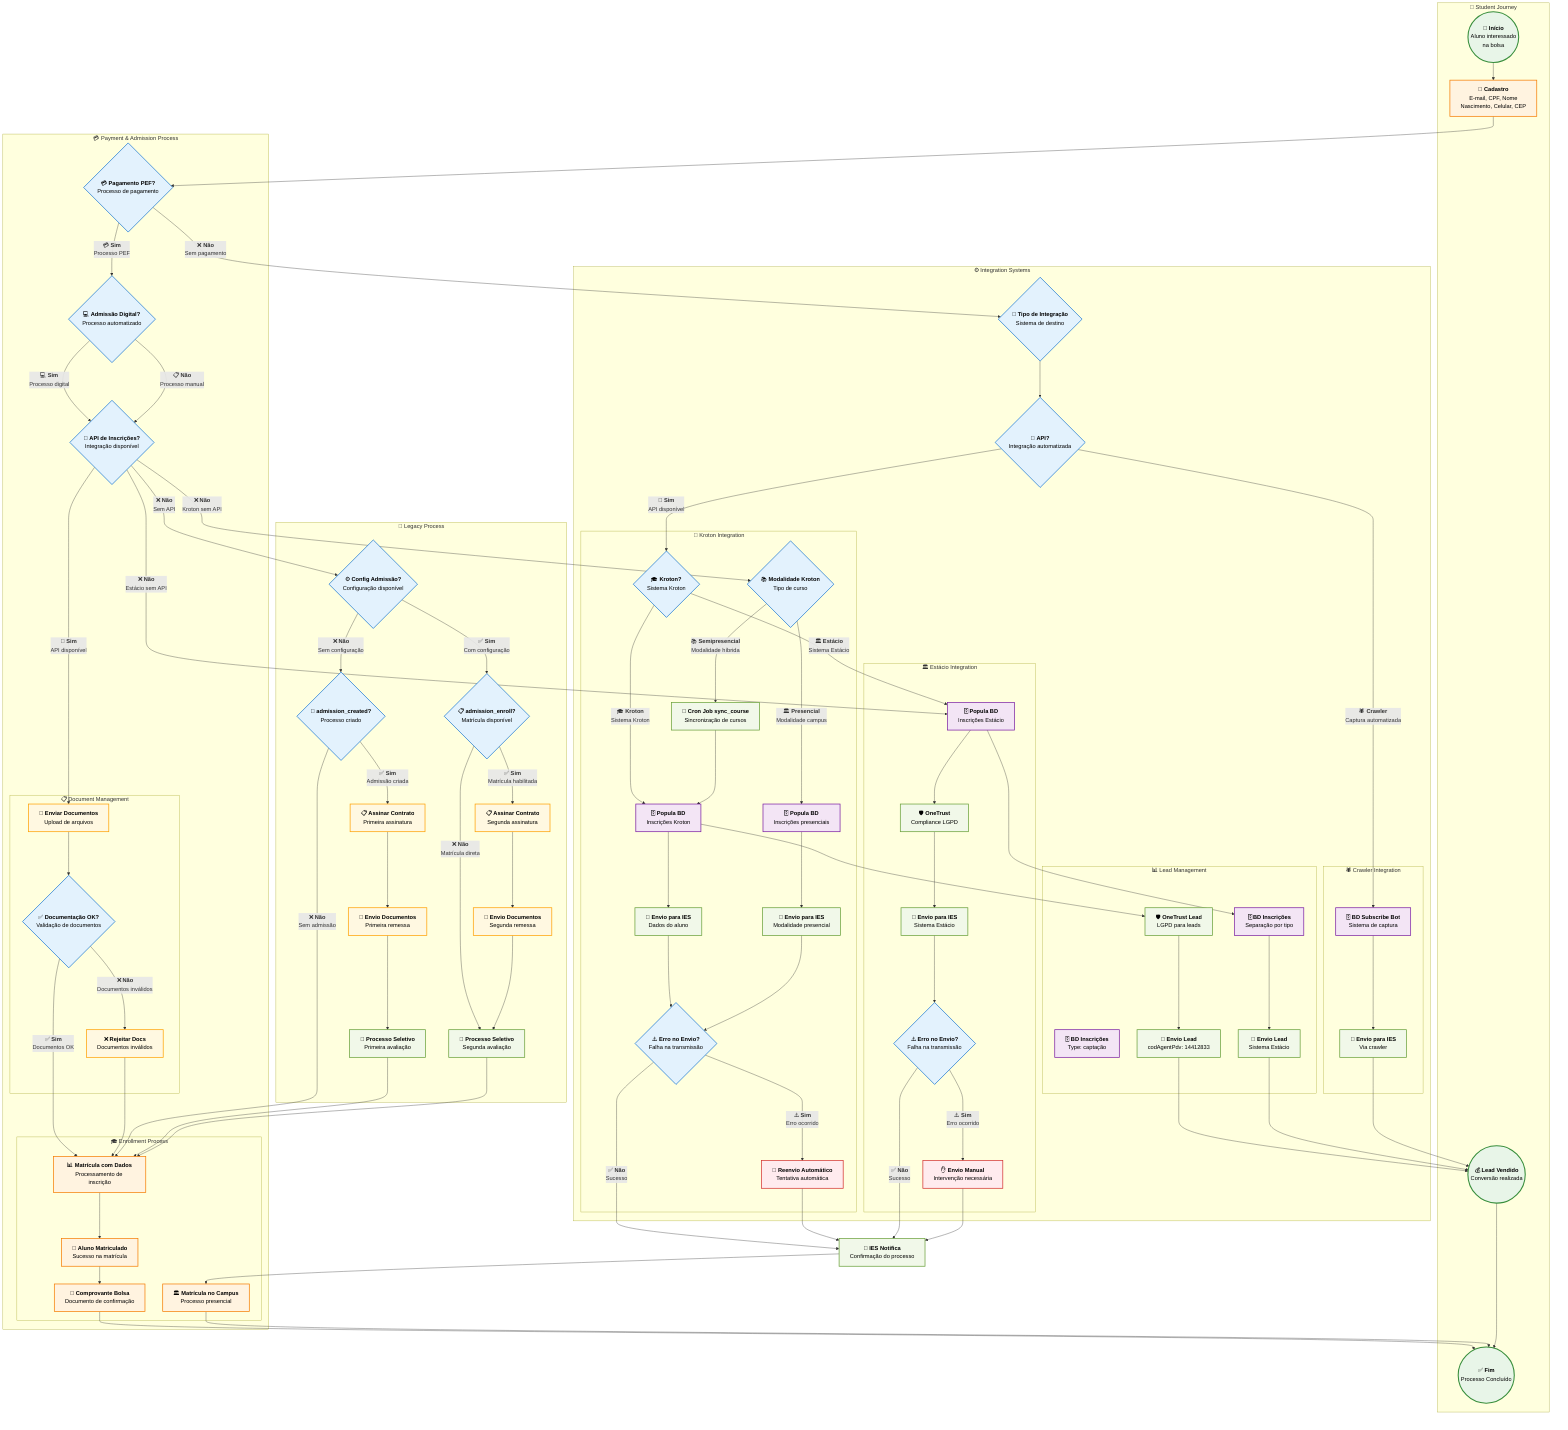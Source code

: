 flowchart TD
    %% Enhanced Enrollment Flow with Pastel Colors, Emoticons & Subgraphs
    
    subgraph "🎯 Student Journey"
        INICIO(("`🚀 **Início**
        Aluno interessado
        na bolsa`"))
        CADASTRO["`📝 **Cadastro**
        E-mail, CPF, Nome
        Nascimento, Celular, CEP`"]
        FIM(("`✅ **Fim**
        Processo Concluído`"))
        LEAD_SOLD(("`💰 **Lead Vendido**
        Conversão realizada`"))
    end
    
    subgraph "💳 Payment & Admission Process"
        PAYMENT_CHECK{"`💳 **Pagamento PEF?**
        Processo de pagamento`"}
        DIGITAL_ADMISSION{"`💻 **Admissão Digital?**
        Processo automatizado`"}
        API_CHECK{"`🔌 **API de Inscrições?**
        Integração disponível`"}
        
        subgraph "📋 Document Management"
            SEND_DOCS["`📄 **Enviar Documentos**
            Upload de arquivos`"]
            DOC_CHECK{"`✅ **Documentação OK?**
            Validação de documentos`"}
            REJECT_DOCS["`❌ **Rejeitar Docs**
            Documentos inválidos`"]
        end
        
        subgraph "🎓 Enrollment Process"
            ENROLL_DATA["`📊 **Matrícula com Dados**
            Processamento de inscrição`"]
            STUDENT_ENROLLED["`🎉 **Aluno Matriculado**
            Sucesso na matrícula`"]
            VOUCHER["`🎫 **Comprovante Bolsa**
            Documento de confirmação`"]
            CAMPUS_ENROLL["`🏛️ **Matrícula no Campus**
            Processo presencial`"]
        end
    end
    
    subgraph "⚙️ Integration Systems"
        INTEGRATION_TYPE{"`🔧 **Tipo de Integração**
        Sistema de destino`"}
        API_INTEGRATION{"`🔌 **API?**
        Integração automatizada`"}
        
        subgraph "🔄 Kroton Integration"
            KROTON_CHECK{"`🎓 **Kroton?**
            Sistema Kroton`"}
            KROTON_MODE{"`📚 **Modalidade Kroton**
            Tipo de curso`"}
            
            SYNC_COURSE["`🔄 **Cron Job sync_course**
            Sincronização de cursos`"]
            KROTON_BD_1["`🗄️ **Popula BD**
            Inscrições Kroton`"]
            KROTON_SEND_1["`📡 **Envio para IES**
            Dados do aluno`"]
            KROTON_ERROR_1{"`⚠️ **Erro no Envio?**
            Falha na transmissão`"}
            KROTON_RETRY["`🔄 **Reenvio Automático**
            Tentativa automática`"]
            
            KROTON_BD_2["`🗄️ **Popula BD**
            Inscrições presenciais`"]
            KROTON_SEND_2["`📡 **Envio para IES**
            Modalidade presencial`"]
        end
        
        subgraph "🏛️ Estácio Integration"
            ESTACIO_BD["`🗄️ **Popula BD**
            Inscrições Estácio`"]
            ONETRUST["`🛡️ **OneTrust**
            Compliance LGPD`"]
            ESTACIO_SEND["`📡 **Envio para IES**
            Sistema Estácio`"]
            ESTACIO_ERROR{"`⚠️ **Erro no Envio?**
            Falha na transmissão`"}
            MANUAL_SEND["`✋ **Envio Manual**
            Intervenção necessária`"]
        end
        
        subgraph "🕷️ Crawler Integration"
            CRAWLER_BD["`🗄️ **BD Subscribe Bot**
            Sistema de captura`"]
            CRAWLER_SEND["`📡 **Envio para IES**
            Via crawler`"]
        end
        
        subgraph "📊 Lead Management"
            LEAD_BD_KROTON["`🗄️ **BD Inscrições**
            Type: captação`"]
            LEAD_ONETRUST["`🛡️ **OneTrust Lead**
            LGPD para leads`"]
            LEAD_SEND_KROTON["`📡 **Envio Lead**
            codAgentPdv: 14412833`"]
            
            LEAD_BD_ESTACIO["`🗄️ **BD Inscrições**
            Separação por tipo`"]
            LEAD_SEND_ESTACIO["`📡 **Envio Lead**
            Sistema Estácio`"]
        end
    end
    
    subgraph "🔧 Legacy Process"
        CONFIG_CHECK{"`⚙️ **Config Admissão?**
        Configuração disponível`"}
        ADMISSION_CHECK{"`🎯 **admission_created?**
        Processo criado`"}
        ENROLL_CHECK{"`📋 **admission_enroll?**
        Matrícula disponível`"}
        
        CONTRACT_1["`📋 **Assinar Contrato**
        Primeira assinatura`"]
        SEND_DOCS_1["`📄 **Envio Documentos**
        Primeira remessa`"]
        SELECTIVE_1["`🎯 **Processo Seletivo**
        Primeira avaliação`"]
        
        CONTRACT_2["`📋 **Assinar Contrato**
        Segunda assinatura`"]
        SEND_DOCS_2["`📄 **Envio Documentos**
        Segunda remessa`"]
        SELECTIVE_2["`🎯 **Processo Seletivo**
        Segunda avaliação`"]
    end
    
    %% Main Flow
    INICIO --> CADASTRO
    CADASTRO --> PAYMENT_CHECK
    
    %% Payment Flow
    PAYMENT_CHECK -->|"`💳 **Sim**
    Processo PEF`"| DIGITAL_ADMISSION
    PAYMENT_CHECK -->|"`❌ **Não**
    Sem pagamento`"| INTEGRATION_TYPE
    
    %% Digital Admission Flow
    DIGITAL_ADMISSION -->|"`💻 **Sim**
    Processo digital`"| API_CHECK
    DIGITAL_ADMISSION -->|"`📋 **Não**
    Processo manual`"| API_CHECK
    
    API_CHECK -->|"`🔌 **Sim**
    API disponível`"| SEND_DOCS
    API_CHECK -->|"`❌ **Não**
    Sem API`"| CONFIG_CHECK
    
    %% Document Management Flow
    SEND_DOCS --> DOC_CHECK
    DOC_CHECK -->|"`✅ **Sim**
    Documentos OK`"| ENROLL_DATA
    DOC_CHECK -->|"`❌ **Não**
    Documentos inválidos`"| REJECT_DOCS
    REJECT_DOCS --> ENROLL_DATA
    
    %% Enrollment Flow
    ENROLL_DATA --> STUDENT_ENROLLED
    STUDENT_ENROLLED --> VOUCHER
    VOUCHER --> FIM
    
    %% Legacy Configuration Flow
    CONFIG_CHECK -->|"`❌ **Não**
    Sem configuração`"| ADMISSION_CHECK
    CONFIG_CHECK -->|"`✅ **Sim**
    Com configuração`"| ENROLL_CHECK
    
    ADMISSION_CHECK -->|"`✅ **Sim**
    Admissão criada`"| CONTRACT_1
    ADMISSION_CHECK -->|"`❌ **Não**
    Sem admissão`"| ENROLL_DATA
    
    CONTRACT_1 --> SEND_DOCS_1
    SEND_DOCS_1 --> SELECTIVE_1
    SELECTIVE_1 --> ENROLL_DATA
    
    ENROLL_CHECK -->|"`✅ **Sim**
    Matrícula habilitada`"| CONTRACT_2
    ENROLL_CHECK -->|"`❌ **Não**
    Matrícula direta`"| SELECTIVE_2
    
    CONTRACT_2 --> SEND_DOCS_2
    SEND_DOCS_2 --> SELECTIVE_2
    SELECTIVE_2 --> ENROLL_DATA
    
    %% Integration Flow
    INTEGRATION_TYPE --> API_INTEGRATION
    API_INTEGRATION -->|"`🔌 **Sim**
    API disponível`"| KROTON_CHECK
    API_INTEGRATION -->|"`🕷️ **Crawler**
    Captura automatizada`"| CRAWLER_BD
    
    %% Kroton Integration Flow
    KROTON_CHECK -->|"`🎓 **Kroton**
    Sistema Kroton`"| KROTON_BD_1
    KROTON_CHECK -->|"`🏛️ **Estácio**
    Sistema Estácio`"| ESTACIO_BD
    
    KROTON_BD_1 --> LEAD_ONETRUST
    LEAD_ONETRUST --> LEAD_SEND_KROTON
    LEAD_SEND_KROTON --> LEAD_SOLD
    
    ESTACIO_BD --> LEAD_BD_ESTACIO
    LEAD_BD_ESTACIO --> LEAD_SEND_ESTACIO
    LEAD_SEND_ESTACIO --> LEAD_SOLD
    
    %% Crawler Flow
    CRAWLER_BD --> CRAWLER_SEND
    CRAWLER_SEND --> LEAD_SOLD
    
    %% Legacy Kroton Flow for non-API
    API_CHECK -->|"`❌ **Não**
    Kroton sem API`"| KROTON_MODE
    KROTON_MODE -->|"`📚 **Semipresencial**
    Modalidade híbrida`"| SYNC_COURSE
    KROTON_MODE -->|"`🏛️ **Presencial**
    Modalidade campus`"| KROTON_BD_2
    
    SYNC_COURSE --> KROTON_BD_1
    KROTON_BD_1 --> KROTON_SEND_1
    KROTON_SEND_1 --> KROTON_ERROR_1
    KROTON_ERROR_1 -->|"`✅ **Não**
    Sucesso`"| IES_NOTIFICATION
    KROTON_ERROR_1 -->|"`⚠️ **Sim**
    Erro ocorrido`"| KROTON_RETRY
    KROTON_RETRY --> IES_NOTIFICATION
    
    KROTON_BD_2 --> KROTON_SEND_2
    KROTON_SEND_2 --> KROTON_ERROR_1
    
    %% Estácio Flow for non-API
    API_CHECK -->|"`❌ **Não**
    Estácio sem API`"| ESTACIO_BD
    ESTACIO_BD --> ONETRUST
    ONETRUST --> ESTACIO_SEND
    ESTACIO_SEND --> ESTACIO_ERROR
    ESTACIO_ERROR -->|"`✅ **Não**
    Sucesso`"| IES_NOTIFICATION
    ESTACIO_ERROR -->|"`⚠️ **Sim**
    Erro ocorrido`"| MANUAL_SEND
    MANUAL_SEND --> IES_NOTIFICATION
    
    %% Final notification
    IES_NOTIFICATION["`📢 **IES Notifica**
    Confirmação do processo`"]
    IES_NOTIFICATION --> CAMPUS_ENROLL
    CAMPUS_ENROLL --> FIM
    
    %% Final Lead Flow
    LEAD_SOLD --> FIM
    
    %% Styling with Pastel Colors
    classDef startEndNodes fill:#E8F5E8,stroke:#388E3C,stroke-width:3px,color:#000
    classDef processNodes fill:#FFF3E0,stroke:#F57C00,stroke-width:2px,color:#000
    classDef decisionNodes fill:#E3F2FD,stroke:#1976D2,stroke-width:2px,color:#000
    classDef integrationNodes fill:#F3E5F5,stroke:#7B1FA2,stroke-width:2px,color:#000
    classDef documentNodes fill:#FFF8E1,stroke:#FFA000,stroke-width:2px,color:#000
    classDef errorNodes fill:#FFEBEE,stroke:#D32F2F,stroke-width:2px,color:#000
    classDef systemNodes fill:#F1F8E9,stroke:#689F38,stroke-width:2px,color:#000
    
    class INICIO,FIM,LEAD_SOLD startEndNodes
    class CADASTRO,ENROLL_DATA,STUDENT_ENROLLED,VOUCHER,CAMPUS_ENROLL processNodes
    class PAYMENT_CHECK,DIGITAL_ADMISSION,API_CHECK,DOC_CHECK,CONFIG_CHECK,ADMISSION_CHECK,ENROLL_CHECK,INTEGRATION_TYPE,API_INTEGRATION,KROTON_CHECK,KROTON_MODE,KROTON_ERROR_1,ESTACIO_ERROR decisionNodes
    class KROTON_BD_1,KROTON_BD_2,ESTACIO_BD,CRAWLER_BD,LEAD_BD_KROTON,LEAD_BD_ESTACIO integrationNodes
    class SEND_DOCS,REJECT_DOCS,CONTRACT_1,SEND_DOCS_1,CONTRACT_2,SEND_DOCS_2 documentNodes
    class KROTON_RETRY,MANUAL_SEND errorNodes
    class SYNC_COURSE,KROTON_SEND_1,KROTON_SEND_2,ONETRUST,ESTACIO_SEND,CRAWLER_SEND,LEAD_ONETRUST,LEAD_SEND_KROTON,LEAD_SEND_ESTACIO,IES_NOTIFICATION,SELECTIVE_1,SELECTIVE_2 systemNodes